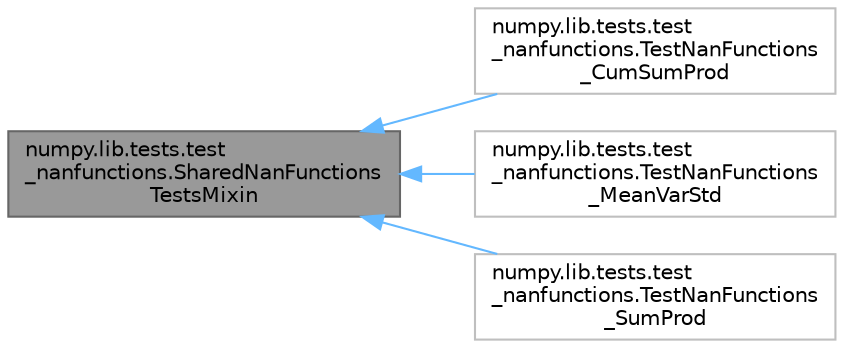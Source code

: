 digraph "numpy.lib.tests.test_nanfunctions.SharedNanFunctionsTestsMixin"
{
 // LATEX_PDF_SIZE
  bgcolor="transparent";
  edge [fontname=Helvetica,fontsize=10,labelfontname=Helvetica,labelfontsize=10];
  node [fontname=Helvetica,fontsize=10,shape=box,height=0.2,width=0.4];
  rankdir="LR";
  Node1 [id="Node000001",label="numpy.lib.tests.test\l_nanfunctions.SharedNanFunctions\lTestsMixin",height=0.2,width=0.4,color="gray40", fillcolor="grey60", style="filled", fontcolor="black",tooltip=" "];
  Node1 -> Node2 [id="edge1_Node000001_Node000002",dir="back",color="steelblue1",style="solid",tooltip=" "];
  Node2 [id="Node000002",label="numpy.lib.tests.test\l_nanfunctions.TestNanFunctions\l_CumSumProd",height=0.2,width=0.4,color="grey75", fillcolor="white", style="filled",URL="$db/d05/classnumpy_1_1lib_1_1tests_1_1test__nanfunctions_1_1TestNanFunctions__CumSumProd.html",tooltip=" "];
  Node1 -> Node3 [id="edge2_Node000001_Node000003",dir="back",color="steelblue1",style="solid",tooltip=" "];
  Node3 [id="Node000003",label="numpy.lib.tests.test\l_nanfunctions.TestNanFunctions\l_MeanVarStd",height=0.2,width=0.4,color="grey75", fillcolor="white", style="filled",URL="$da/df2/classnumpy_1_1lib_1_1tests_1_1test__nanfunctions_1_1TestNanFunctions__MeanVarStd.html",tooltip=" "];
  Node1 -> Node4 [id="edge3_Node000001_Node000004",dir="back",color="steelblue1",style="solid",tooltip=" "];
  Node4 [id="Node000004",label="numpy.lib.tests.test\l_nanfunctions.TestNanFunctions\l_SumProd",height=0.2,width=0.4,color="grey75", fillcolor="white", style="filled",URL="$df/dd1/classnumpy_1_1lib_1_1tests_1_1test__nanfunctions_1_1TestNanFunctions__SumProd.html",tooltip=" "];
}
